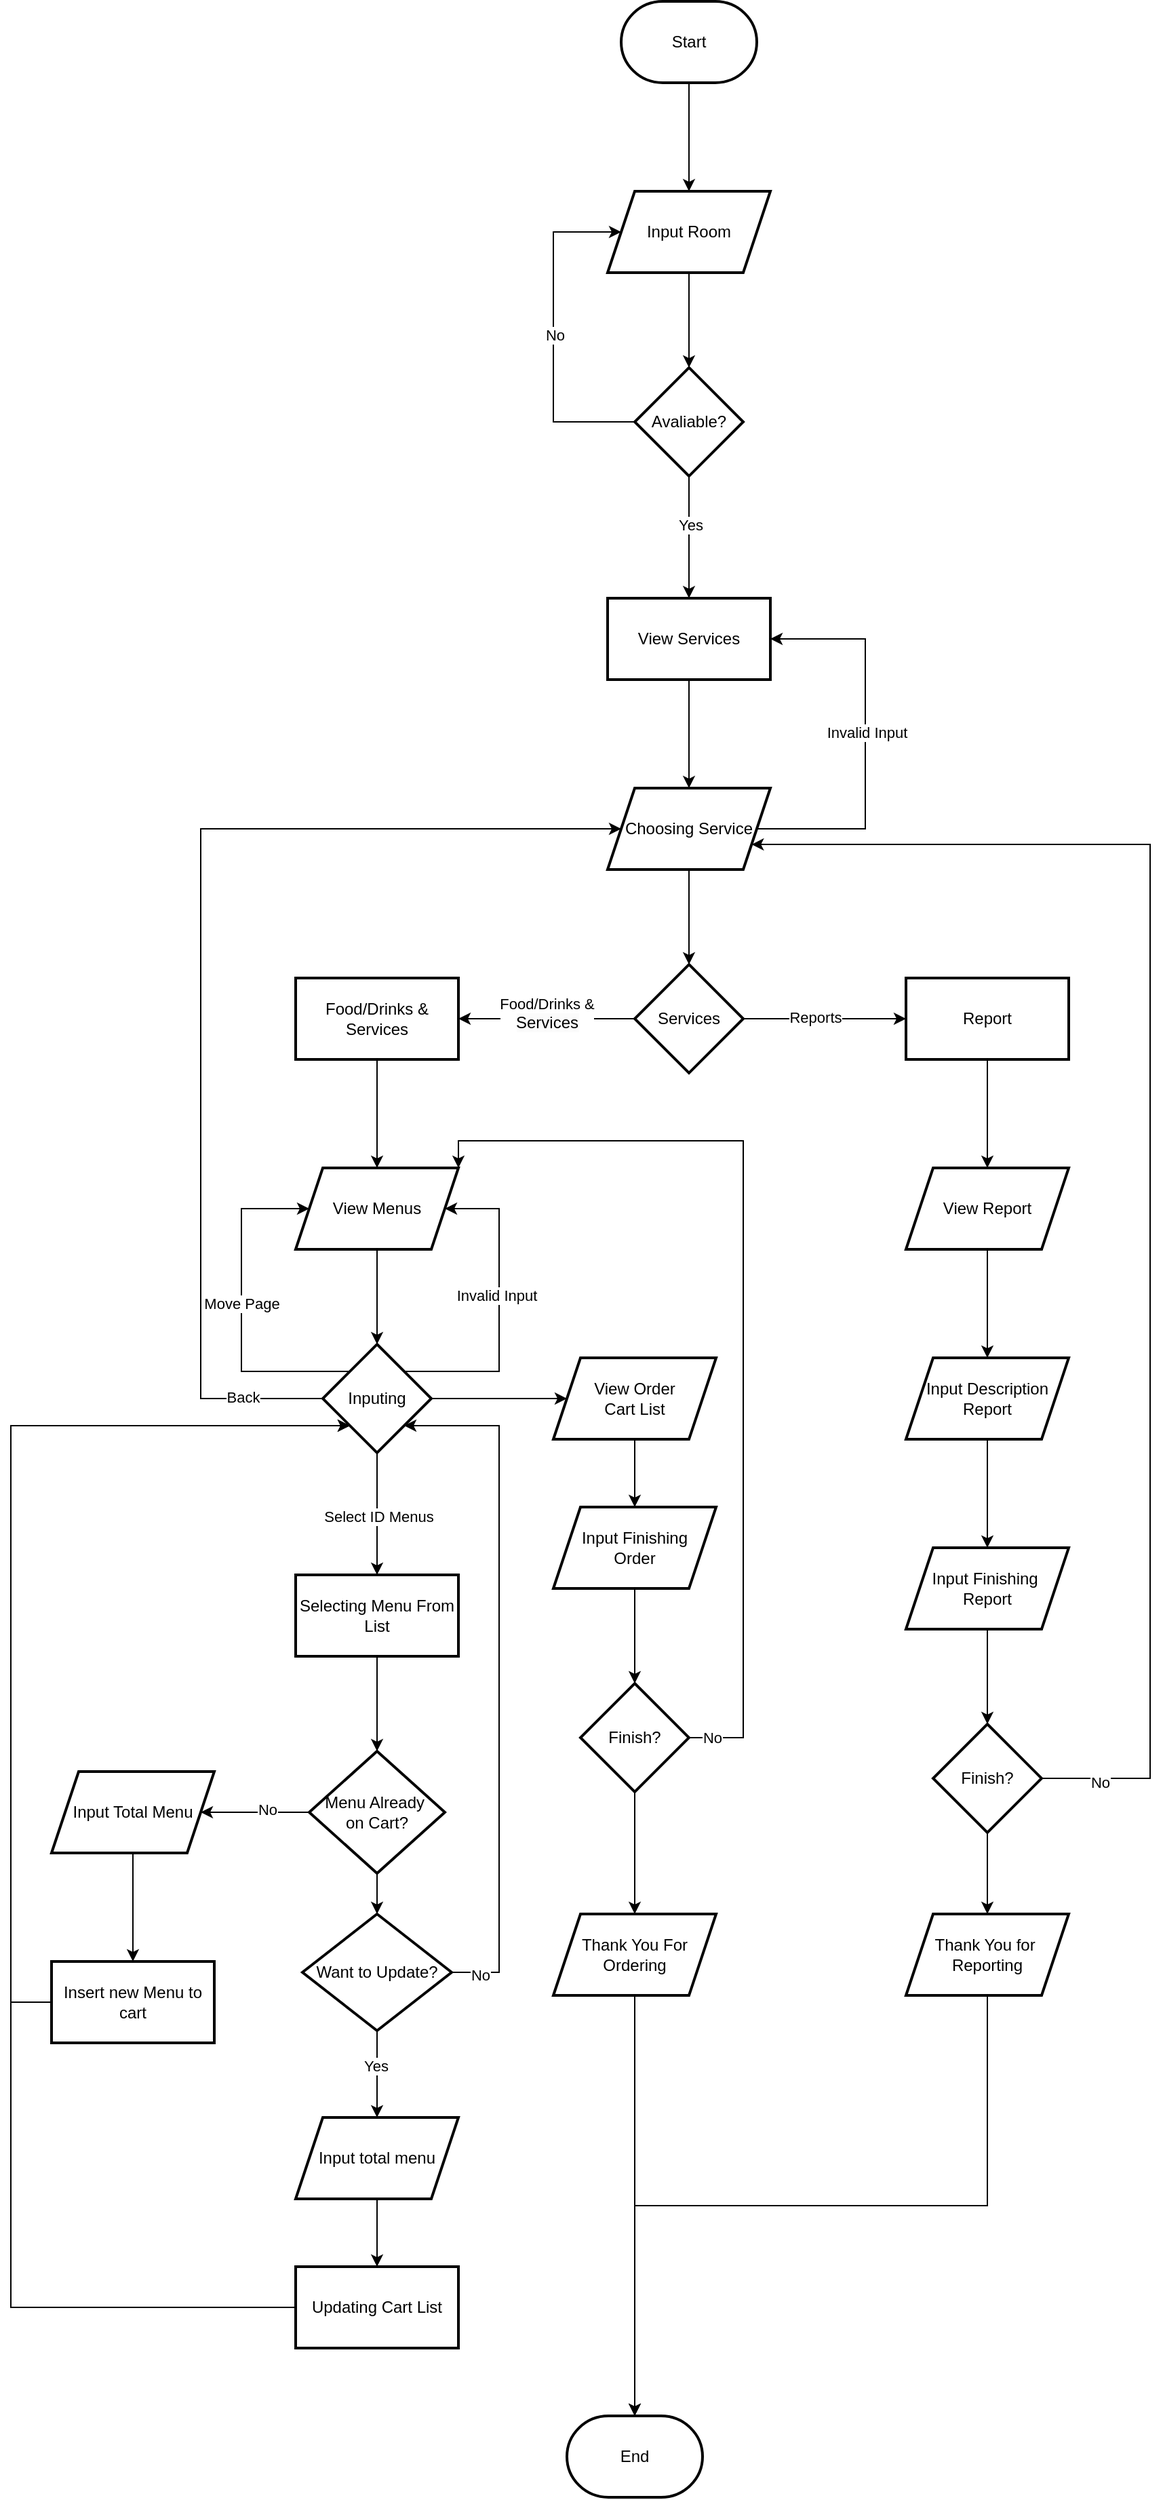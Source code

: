 <mxfile version="22.0.7" type="github">
  <diagram name="Halaman-1" id="vdJ7HHc0wl6ZHaO2FCbe">
    <mxGraphModel dx="4797" dy="2515" grid="1" gridSize="10" guides="1" tooltips="1" connect="1" arrows="1" fold="1" page="1" pageScale="1" pageWidth="827" pageHeight="1169" math="0" shadow="0">
      <root>
        <mxCell id="0" />
        <mxCell id="1" parent="0" />
        <mxCell id="DwY1cL7tWrZXX4sp5qbh-10" value="" style="edgeStyle=orthogonalEdgeStyle;rounded=0;orthogonalLoop=1;jettySize=auto;html=1;" edge="1" parent="1" source="DwY1cL7tWrZXX4sp5qbh-1" target="DwY1cL7tWrZXX4sp5qbh-9">
          <mxGeometry relative="1" as="geometry" />
        </mxCell>
        <mxCell id="DwY1cL7tWrZXX4sp5qbh-1" value="Start" style="strokeWidth=2;html=1;shape=mxgraph.flowchart.terminator;whiteSpace=wrap;" vertex="1" parent="1">
          <mxGeometry x="320" y="120" width="100" height="60" as="geometry" />
        </mxCell>
        <mxCell id="DwY1cL7tWrZXX4sp5qbh-12" value="" style="edgeStyle=orthogonalEdgeStyle;rounded=0;orthogonalLoop=1;jettySize=auto;html=1;" edge="1" parent="1" source="DwY1cL7tWrZXX4sp5qbh-9" target="DwY1cL7tWrZXX4sp5qbh-11">
          <mxGeometry relative="1" as="geometry" />
        </mxCell>
        <mxCell id="DwY1cL7tWrZXX4sp5qbh-9" value="Input Room" style="shape=parallelogram;perimeter=parallelogramPerimeter;whiteSpace=wrap;html=1;fixedSize=1;strokeWidth=2;" vertex="1" parent="1">
          <mxGeometry x="310" y="260" width="120" height="60" as="geometry" />
        </mxCell>
        <mxCell id="DwY1cL7tWrZXX4sp5qbh-14" value="" style="edgeStyle=orthogonalEdgeStyle;rounded=0;orthogonalLoop=1;jettySize=auto;html=1;" edge="1" parent="1" source="DwY1cL7tWrZXX4sp5qbh-11" target="DwY1cL7tWrZXX4sp5qbh-13">
          <mxGeometry relative="1" as="geometry" />
        </mxCell>
        <mxCell id="DwY1cL7tWrZXX4sp5qbh-17" value="Yes" style="edgeLabel;html=1;align=center;verticalAlign=middle;resizable=0;points=[];" vertex="1" connectable="0" parent="DwY1cL7tWrZXX4sp5qbh-14">
          <mxGeometry x="-0.2" y="1" relative="1" as="geometry">
            <mxPoint as="offset" />
          </mxGeometry>
        </mxCell>
        <mxCell id="DwY1cL7tWrZXX4sp5qbh-15" style="edgeStyle=orthogonalEdgeStyle;rounded=0;orthogonalLoop=1;jettySize=auto;html=1;exitX=0;exitY=0.5;exitDx=0;exitDy=0;entryX=0;entryY=0.5;entryDx=0;entryDy=0;" edge="1" parent="1" source="DwY1cL7tWrZXX4sp5qbh-11" target="DwY1cL7tWrZXX4sp5qbh-9">
          <mxGeometry relative="1" as="geometry">
            <Array as="points">
              <mxPoint x="270" y="430" />
              <mxPoint x="270" y="290" />
            </Array>
          </mxGeometry>
        </mxCell>
        <mxCell id="DwY1cL7tWrZXX4sp5qbh-18" value="No" style="edgeLabel;html=1;align=center;verticalAlign=middle;resizable=0;points=[];" vertex="1" connectable="0" parent="DwY1cL7tWrZXX4sp5qbh-15">
          <mxGeometry x="-0.008" y="-1" relative="1" as="geometry">
            <mxPoint as="offset" />
          </mxGeometry>
        </mxCell>
        <mxCell id="DwY1cL7tWrZXX4sp5qbh-11" value="Avaliable?" style="rhombus;whiteSpace=wrap;html=1;strokeWidth=2;" vertex="1" parent="1">
          <mxGeometry x="330" y="390" width="80" height="80" as="geometry" />
        </mxCell>
        <mxCell id="DwY1cL7tWrZXX4sp5qbh-20" value="" style="edgeStyle=orthogonalEdgeStyle;rounded=0;orthogonalLoop=1;jettySize=auto;html=1;" edge="1" parent="1" source="DwY1cL7tWrZXX4sp5qbh-13" target="DwY1cL7tWrZXX4sp5qbh-19">
          <mxGeometry relative="1" as="geometry" />
        </mxCell>
        <mxCell id="DwY1cL7tWrZXX4sp5qbh-13" value="View Services" style="whiteSpace=wrap;html=1;strokeWidth=2;" vertex="1" parent="1">
          <mxGeometry x="310" y="560" width="120" height="60" as="geometry" />
        </mxCell>
        <mxCell id="DwY1cL7tWrZXX4sp5qbh-22" value="" style="edgeStyle=orthogonalEdgeStyle;rounded=0;orthogonalLoop=1;jettySize=auto;html=1;" edge="1" parent="1" source="DwY1cL7tWrZXX4sp5qbh-19" target="DwY1cL7tWrZXX4sp5qbh-21">
          <mxGeometry relative="1" as="geometry" />
        </mxCell>
        <mxCell id="DwY1cL7tWrZXX4sp5qbh-58" style="edgeStyle=orthogonalEdgeStyle;rounded=0;orthogonalLoop=1;jettySize=auto;html=1;exitX=1;exitY=0.5;exitDx=0;exitDy=0;entryX=1;entryY=0.5;entryDx=0;entryDy=0;" edge="1" parent="1" source="DwY1cL7tWrZXX4sp5qbh-19" target="DwY1cL7tWrZXX4sp5qbh-13">
          <mxGeometry relative="1" as="geometry">
            <Array as="points">
              <mxPoint x="500" y="730" />
              <mxPoint x="500" y="590" />
            </Array>
          </mxGeometry>
        </mxCell>
        <mxCell id="DwY1cL7tWrZXX4sp5qbh-59" value="Invalid Input" style="edgeLabel;html=1;align=center;verticalAlign=middle;resizable=0;points=[];" vertex="1" connectable="0" parent="DwY1cL7tWrZXX4sp5qbh-58">
          <mxGeometry x="0.046" y="-1" relative="1" as="geometry">
            <mxPoint as="offset" />
          </mxGeometry>
        </mxCell>
        <mxCell id="DwY1cL7tWrZXX4sp5qbh-19" value="Choosing Service" style="shape=parallelogram;perimeter=parallelogramPerimeter;whiteSpace=wrap;html=1;fixedSize=1;strokeWidth=2;" vertex="1" parent="1">
          <mxGeometry x="310" y="700" width="120" height="60" as="geometry" />
        </mxCell>
        <mxCell id="DwY1cL7tWrZXX4sp5qbh-24" value="" style="edgeStyle=orthogonalEdgeStyle;rounded=0;orthogonalLoop=1;jettySize=auto;html=1;" edge="1" parent="1" source="DwY1cL7tWrZXX4sp5qbh-21" target="DwY1cL7tWrZXX4sp5qbh-23">
          <mxGeometry relative="1" as="geometry" />
        </mxCell>
        <mxCell id="DwY1cL7tWrZXX4sp5qbh-65" value="Food/Drinks &amp;amp;&lt;br style=&quot;border-color: var(--border-color); font-size: 12px; background-color: rgb(251, 251, 251);&quot;&gt;&lt;span style=&quot;font-size: 12px; background-color: rgb(251, 251, 251);&quot;&gt;Services&lt;/span&gt;" style="edgeLabel;html=1;align=center;verticalAlign=middle;resizable=0;points=[];" vertex="1" connectable="0" parent="DwY1cL7tWrZXX4sp5qbh-24">
          <mxGeometry x="0.01" y="-4" relative="1" as="geometry">
            <mxPoint as="offset" />
          </mxGeometry>
        </mxCell>
        <mxCell id="DwY1cL7tWrZXX4sp5qbh-27" value="" style="edgeStyle=orthogonalEdgeStyle;rounded=0;orthogonalLoop=1;jettySize=auto;html=1;" edge="1" parent="1" source="DwY1cL7tWrZXX4sp5qbh-21" target="DwY1cL7tWrZXX4sp5qbh-26">
          <mxGeometry relative="1" as="geometry" />
        </mxCell>
        <mxCell id="DwY1cL7tWrZXX4sp5qbh-66" value="Reports" style="edgeLabel;html=1;align=center;verticalAlign=middle;resizable=0;points=[];" vertex="1" connectable="0" parent="DwY1cL7tWrZXX4sp5qbh-27">
          <mxGeometry x="-0.129" y="1" relative="1" as="geometry">
            <mxPoint as="offset" />
          </mxGeometry>
        </mxCell>
        <mxCell id="DwY1cL7tWrZXX4sp5qbh-21" value="Services" style="rhombus;whiteSpace=wrap;html=1;strokeWidth=2;" vertex="1" parent="1">
          <mxGeometry x="330" y="830" width="80" height="80" as="geometry" />
        </mxCell>
        <mxCell id="DwY1cL7tWrZXX4sp5qbh-33" value="" style="edgeStyle=orthogonalEdgeStyle;rounded=0;orthogonalLoop=1;jettySize=auto;html=1;" edge="1" parent="1" source="DwY1cL7tWrZXX4sp5qbh-23" target="DwY1cL7tWrZXX4sp5qbh-32">
          <mxGeometry relative="1" as="geometry" />
        </mxCell>
        <mxCell id="DwY1cL7tWrZXX4sp5qbh-23" value="Food/Drinks &amp;amp;&lt;br style=&quot;border-color: var(--border-color);&quot;&gt;&lt;span style=&quot;&quot;&gt;Services&lt;/span&gt;" style="whiteSpace=wrap;html=1;strokeWidth=2;" vertex="1" parent="1">
          <mxGeometry x="80" y="840" width="120" height="60" as="geometry" />
        </mxCell>
        <mxCell id="DwY1cL7tWrZXX4sp5qbh-35" value="" style="edgeStyle=orthogonalEdgeStyle;rounded=0;orthogonalLoop=1;jettySize=auto;html=1;" edge="1" parent="1" source="DwY1cL7tWrZXX4sp5qbh-26" target="DwY1cL7tWrZXX4sp5qbh-34">
          <mxGeometry relative="1" as="geometry" />
        </mxCell>
        <mxCell id="DwY1cL7tWrZXX4sp5qbh-26" value="Report" style="whiteSpace=wrap;html=1;strokeWidth=2;" vertex="1" parent="1">
          <mxGeometry x="530" y="840" width="120" height="60" as="geometry" />
        </mxCell>
        <mxCell id="DwY1cL7tWrZXX4sp5qbh-37" value="" style="edgeStyle=orthogonalEdgeStyle;rounded=0;orthogonalLoop=1;jettySize=auto;html=1;" edge="1" parent="1" source="DwY1cL7tWrZXX4sp5qbh-32" target="DwY1cL7tWrZXX4sp5qbh-36">
          <mxGeometry relative="1" as="geometry" />
        </mxCell>
        <mxCell id="DwY1cL7tWrZXX4sp5qbh-32" value="View Menus" style="shape=parallelogram;perimeter=parallelogramPerimeter;whiteSpace=wrap;html=1;fixedSize=1;strokeWidth=2;" vertex="1" parent="1">
          <mxGeometry x="80" y="980" width="120" height="60" as="geometry" />
        </mxCell>
        <mxCell id="DwY1cL7tWrZXX4sp5qbh-118" value="" style="edgeStyle=orthogonalEdgeStyle;rounded=0;orthogonalLoop=1;jettySize=auto;html=1;" edge="1" parent="1" source="DwY1cL7tWrZXX4sp5qbh-34" target="DwY1cL7tWrZXX4sp5qbh-117">
          <mxGeometry relative="1" as="geometry" />
        </mxCell>
        <mxCell id="DwY1cL7tWrZXX4sp5qbh-34" value="View Report" style="shape=parallelogram;perimeter=parallelogramPerimeter;whiteSpace=wrap;html=1;fixedSize=1;strokeWidth=2;" vertex="1" parent="1">
          <mxGeometry x="530" y="980" width="120" height="60" as="geometry" />
        </mxCell>
        <mxCell id="DwY1cL7tWrZXX4sp5qbh-40" style="edgeStyle=orthogonalEdgeStyle;rounded=0;orthogonalLoop=1;jettySize=auto;html=1;exitX=0;exitY=0.5;exitDx=0;exitDy=0;entryX=0;entryY=0.5;entryDx=0;entryDy=0;" edge="1" parent="1" source="DwY1cL7tWrZXX4sp5qbh-36" target="DwY1cL7tWrZXX4sp5qbh-19">
          <mxGeometry relative="1" as="geometry">
            <Array as="points">
              <mxPoint x="10" y="1150" />
              <mxPoint x="10" y="730" />
            </Array>
          </mxGeometry>
        </mxCell>
        <mxCell id="DwY1cL7tWrZXX4sp5qbh-64" value="Back" style="edgeLabel;html=1;align=center;verticalAlign=middle;resizable=0;points=[];" vertex="1" connectable="0" parent="DwY1cL7tWrZXX4sp5qbh-40">
          <mxGeometry x="-0.856" y="-1" relative="1" as="geometry">
            <mxPoint as="offset" />
          </mxGeometry>
        </mxCell>
        <mxCell id="DwY1cL7tWrZXX4sp5qbh-42" style="edgeStyle=orthogonalEdgeStyle;rounded=0;orthogonalLoop=1;jettySize=auto;html=1;exitX=0;exitY=0;exitDx=0;exitDy=0;entryX=0;entryY=0.5;entryDx=0;entryDy=0;" edge="1" parent="1" source="DwY1cL7tWrZXX4sp5qbh-36" target="DwY1cL7tWrZXX4sp5qbh-32">
          <mxGeometry relative="1" as="geometry">
            <Array as="points">
              <mxPoint x="40" y="1130" />
              <mxPoint x="40" y="1010" />
            </Array>
          </mxGeometry>
        </mxCell>
        <mxCell id="DwY1cL7tWrZXX4sp5qbh-63" value="Move Page" style="edgeLabel;html=1;align=center;verticalAlign=middle;resizable=0;points=[];" vertex="1" connectable="0" parent="DwY1cL7tWrZXX4sp5qbh-42">
          <mxGeometry x="-0.681" y="5" relative="1" as="geometry">
            <mxPoint x="-40" y="-55" as="offset" />
          </mxGeometry>
        </mxCell>
        <mxCell id="DwY1cL7tWrZXX4sp5qbh-51" value="" style="edgeStyle=orthogonalEdgeStyle;rounded=0;orthogonalLoop=1;jettySize=auto;html=1;" edge="1" parent="1" source="DwY1cL7tWrZXX4sp5qbh-36" target="DwY1cL7tWrZXX4sp5qbh-50">
          <mxGeometry relative="1" as="geometry" />
        </mxCell>
        <mxCell id="DwY1cL7tWrZXX4sp5qbh-53" value="Select ID Menus" style="edgeLabel;html=1;align=center;verticalAlign=middle;resizable=0;points=[];" vertex="1" connectable="0" parent="DwY1cL7tWrZXX4sp5qbh-51">
          <mxGeometry x="0.044" y="1" relative="1" as="geometry">
            <mxPoint as="offset" />
          </mxGeometry>
        </mxCell>
        <mxCell id="DwY1cL7tWrZXX4sp5qbh-60" style="edgeStyle=orthogonalEdgeStyle;rounded=0;orthogonalLoop=1;jettySize=auto;html=1;exitX=1;exitY=0;exitDx=0;exitDy=0;entryX=1;entryY=0.5;entryDx=0;entryDy=0;" edge="1" parent="1" source="DwY1cL7tWrZXX4sp5qbh-36" target="DwY1cL7tWrZXX4sp5qbh-32">
          <mxGeometry relative="1" as="geometry">
            <Array as="points">
              <mxPoint x="230" y="1130" />
              <mxPoint x="230" y="1010" />
            </Array>
          </mxGeometry>
        </mxCell>
        <mxCell id="DwY1cL7tWrZXX4sp5qbh-62" value="Invalid Input" style="edgeLabel;html=1;align=center;verticalAlign=middle;resizable=0;points=[];" vertex="1" connectable="0" parent="DwY1cL7tWrZXX4sp5qbh-60">
          <mxGeometry x="0.095" y="2" relative="1" as="geometry">
            <mxPoint as="offset" />
          </mxGeometry>
        </mxCell>
        <mxCell id="DwY1cL7tWrZXX4sp5qbh-106" value="" style="edgeStyle=orthogonalEdgeStyle;rounded=0;orthogonalLoop=1;jettySize=auto;html=1;" edge="1" parent="1" source="DwY1cL7tWrZXX4sp5qbh-36" target="DwY1cL7tWrZXX4sp5qbh-105">
          <mxGeometry relative="1" as="geometry" />
        </mxCell>
        <mxCell id="DwY1cL7tWrZXX4sp5qbh-36" value="Inputing" style="rhombus;whiteSpace=wrap;html=1;strokeWidth=2;" vertex="1" parent="1">
          <mxGeometry x="100" y="1110" width="80" height="80" as="geometry" />
        </mxCell>
        <mxCell id="DwY1cL7tWrZXX4sp5qbh-76" value="" style="edgeStyle=orthogonalEdgeStyle;rounded=0;orthogonalLoop=1;jettySize=auto;html=1;" edge="1" parent="1" source="DwY1cL7tWrZXX4sp5qbh-50" target="DwY1cL7tWrZXX4sp5qbh-75">
          <mxGeometry relative="1" as="geometry" />
        </mxCell>
        <mxCell id="DwY1cL7tWrZXX4sp5qbh-50" value="Selecting Menu From List" style="whiteSpace=wrap;html=1;strokeWidth=2;" vertex="1" parent="1">
          <mxGeometry x="80" y="1280" width="120" height="60" as="geometry" />
        </mxCell>
        <mxCell id="DwY1cL7tWrZXX4sp5qbh-78" value="" style="edgeStyle=orthogonalEdgeStyle;rounded=0;orthogonalLoop=1;jettySize=auto;html=1;" edge="1" parent="1" source="DwY1cL7tWrZXX4sp5qbh-75" target="DwY1cL7tWrZXX4sp5qbh-77">
          <mxGeometry relative="1" as="geometry" />
        </mxCell>
        <mxCell id="DwY1cL7tWrZXX4sp5qbh-97" value="No" style="edgeLabel;html=1;align=center;verticalAlign=middle;resizable=0;points=[];" vertex="1" connectable="0" parent="DwY1cL7tWrZXX4sp5qbh-78">
          <mxGeometry x="-0.225" y="-2" relative="1" as="geometry">
            <mxPoint as="offset" />
          </mxGeometry>
        </mxCell>
        <mxCell id="DwY1cL7tWrZXX4sp5qbh-96" value="" style="edgeStyle=orthogonalEdgeStyle;rounded=0;orthogonalLoop=1;jettySize=auto;html=1;" edge="1" parent="1" source="DwY1cL7tWrZXX4sp5qbh-75" target="DwY1cL7tWrZXX4sp5qbh-92">
          <mxGeometry relative="1" as="geometry" />
        </mxCell>
        <mxCell id="DwY1cL7tWrZXX4sp5qbh-75" value="Menu Already&amp;nbsp;&lt;br&gt;on Cart?" style="rhombus;whiteSpace=wrap;html=1;strokeWidth=2;" vertex="1" parent="1">
          <mxGeometry x="90" y="1410" width="100" height="90" as="geometry" />
        </mxCell>
        <mxCell id="DwY1cL7tWrZXX4sp5qbh-80" value="" style="edgeStyle=orthogonalEdgeStyle;rounded=0;orthogonalLoop=1;jettySize=auto;html=1;" edge="1" parent="1" source="DwY1cL7tWrZXX4sp5qbh-77" target="DwY1cL7tWrZXX4sp5qbh-79">
          <mxGeometry relative="1" as="geometry" />
        </mxCell>
        <mxCell id="DwY1cL7tWrZXX4sp5qbh-77" value="Input Total Menu" style="shape=parallelogram;perimeter=parallelogramPerimeter;whiteSpace=wrap;html=1;fixedSize=1;strokeWidth=2;" vertex="1" parent="1">
          <mxGeometry x="-100" y="1425" width="120" height="60" as="geometry" />
        </mxCell>
        <mxCell id="DwY1cL7tWrZXX4sp5qbh-81" style="edgeStyle=orthogonalEdgeStyle;rounded=0;orthogonalLoop=1;jettySize=auto;html=1;exitX=0;exitY=0.5;exitDx=0;exitDy=0;entryX=0;entryY=1;entryDx=0;entryDy=0;" edge="1" parent="1" source="DwY1cL7tWrZXX4sp5qbh-79" target="DwY1cL7tWrZXX4sp5qbh-36">
          <mxGeometry relative="1" as="geometry">
            <Array as="points">
              <mxPoint x="-130" y="1595" />
              <mxPoint x="-130" y="1170" />
            </Array>
          </mxGeometry>
        </mxCell>
        <mxCell id="DwY1cL7tWrZXX4sp5qbh-79" value="Insert new Menu to cart" style="whiteSpace=wrap;html=1;strokeWidth=2;" vertex="1" parent="1">
          <mxGeometry x="-100" y="1565" width="120" height="60" as="geometry" />
        </mxCell>
        <mxCell id="DwY1cL7tWrZXX4sp5qbh-90" value="" style="edgeStyle=orthogonalEdgeStyle;rounded=0;orthogonalLoop=1;jettySize=auto;html=1;" edge="1" parent="1" source="DwY1cL7tWrZXX4sp5qbh-92" target="DwY1cL7tWrZXX4sp5qbh-94">
          <mxGeometry relative="1" as="geometry" />
        </mxCell>
        <mxCell id="DwY1cL7tWrZXX4sp5qbh-91" value="Yes" style="edgeLabel;html=1;align=center;verticalAlign=middle;resizable=0;points=[];" vertex="1" connectable="0" parent="DwY1cL7tWrZXX4sp5qbh-90">
          <mxGeometry x="-0.21" y="-1" relative="1" as="geometry">
            <mxPoint as="offset" />
          </mxGeometry>
        </mxCell>
        <mxCell id="DwY1cL7tWrZXX4sp5qbh-98" style="edgeStyle=orthogonalEdgeStyle;rounded=0;orthogonalLoop=1;jettySize=auto;html=1;exitX=1;exitY=0.5;exitDx=0;exitDy=0;entryX=1;entryY=1;entryDx=0;entryDy=0;" edge="1" parent="1" source="DwY1cL7tWrZXX4sp5qbh-92" target="DwY1cL7tWrZXX4sp5qbh-36">
          <mxGeometry relative="1" as="geometry">
            <Array as="points">
              <mxPoint x="230" y="1573" />
              <mxPoint x="230" y="1170" />
            </Array>
          </mxGeometry>
        </mxCell>
        <mxCell id="DwY1cL7tWrZXX4sp5qbh-99" value="No" style="edgeLabel;html=1;align=center;verticalAlign=middle;resizable=0;points=[];" vertex="1" connectable="0" parent="DwY1cL7tWrZXX4sp5qbh-98">
          <mxGeometry x="-0.919" y="-2" relative="1" as="geometry">
            <mxPoint as="offset" />
          </mxGeometry>
        </mxCell>
        <mxCell id="DwY1cL7tWrZXX4sp5qbh-92" value="Want to Update?" style="rhombus;whiteSpace=wrap;html=1;strokeWidth=2;" vertex="1" parent="1">
          <mxGeometry x="85" y="1530" width="110" height="86" as="geometry" />
        </mxCell>
        <mxCell id="DwY1cL7tWrZXX4sp5qbh-93" value="" style="edgeStyle=orthogonalEdgeStyle;rounded=0;orthogonalLoop=1;jettySize=auto;html=1;" edge="1" parent="1" source="DwY1cL7tWrZXX4sp5qbh-94" target="DwY1cL7tWrZXX4sp5qbh-95">
          <mxGeometry relative="1" as="geometry" />
        </mxCell>
        <mxCell id="DwY1cL7tWrZXX4sp5qbh-94" value="Input total menu" style="shape=parallelogram;perimeter=parallelogramPerimeter;whiteSpace=wrap;html=1;fixedSize=1;strokeWidth=2;" vertex="1" parent="1">
          <mxGeometry x="80" y="1680" width="120" height="60" as="geometry" />
        </mxCell>
        <mxCell id="DwY1cL7tWrZXX4sp5qbh-100" style="edgeStyle=orthogonalEdgeStyle;rounded=0;orthogonalLoop=1;jettySize=auto;html=1;exitX=0;exitY=0.5;exitDx=0;exitDy=0;entryX=0;entryY=1;entryDx=0;entryDy=0;" edge="1" parent="1" source="DwY1cL7tWrZXX4sp5qbh-95" target="DwY1cL7tWrZXX4sp5qbh-36">
          <mxGeometry relative="1" as="geometry">
            <Array as="points">
              <mxPoint x="-130" y="1820" />
              <mxPoint x="-130" y="1170" />
            </Array>
          </mxGeometry>
        </mxCell>
        <mxCell id="DwY1cL7tWrZXX4sp5qbh-95" value="Updating Cart List" style="whiteSpace=wrap;html=1;strokeWidth=2;" vertex="1" parent="1">
          <mxGeometry x="80" y="1790" width="120" height="60" as="geometry" />
        </mxCell>
        <mxCell id="DwY1cL7tWrZXX4sp5qbh-108" value="" style="edgeStyle=orthogonalEdgeStyle;rounded=0;orthogonalLoop=1;jettySize=auto;html=1;" edge="1" parent="1" source="DwY1cL7tWrZXX4sp5qbh-105" target="DwY1cL7tWrZXX4sp5qbh-107">
          <mxGeometry relative="1" as="geometry" />
        </mxCell>
        <mxCell id="DwY1cL7tWrZXX4sp5qbh-105" value="View Order&lt;br&gt;Cart List" style="shape=parallelogram;perimeter=parallelogramPerimeter;whiteSpace=wrap;html=1;fixedSize=1;strokeWidth=2;" vertex="1" parent="1">
          <mxGeometry x="270" y="1120" width="120" height="60" as="geometry" />
        </mxCell>
        <mxCell id="DwY1cL7tWrZXX4sp5qbh-110" value="" style="edgeStyle=orthogonalEdgeStyle;rounded=0;orthogonalLoop=1;jettySize=auto;html=1;" edge="1" parent="1" source="DwY1cL7tWrZXX4sp5qbh-107" target="DwY1cL7tWrZXX4sp5qbh-109">
          <mxGeometry relative="1" as="geometry" />
        </mxCell>
        <mxCell id="DwY1cL7tWrZXX4sp5qbh-107" value="Input Finishing&lt;br&gt;Order" style="shape=parallelogram;perimeter=parallelogramPerimeter;whiteSpace=wrap;html=1;fixedSize=1;strokeWidth=2;" vertex="1" parent="1">
          <mxGeometry x="270" y="1230" width="120" height="60" as="geometry" />
        </mxCell>
        <mxCell id="DwY1cL7tWrZXX4sp5qbh-111" style="edgeStyle=orthogonalEdgeStyle;rounded=0;orthogonalLoop=1;jettySize=auto;html=1;exitX=1;exitY=0.5;exitDx=0;exitDy=0;entryX=1;entryY=0;entryDx=0;entryDy=0;" edge="1" parent="1" source="DwY1cL7tWrZXX4sp5qbh-109" target="DwY1cL7tWrZXX4sp5qbh-32">
          <mxGeometry relative="1" as="geometry">
            <Array as="points">
              <mxPoint x="410" y="1400" />
              <mxPoint x="410" y="960" />
              <mxPoint x="200" y="960" />
            </Array>
          </mxGeometry>
        </mxCell>
        <mxCell id="DwY1cL7tWrZXX4sp5qbh-112" value="No" style="edgeLabel;html=1;align=center;verticalAlign=middle;resizable=0;points=[];" vertex="1" connectable="0" parent="DwY1cL7tWrZXX4sp5qbh-111">
          <mxGeometry x="-0.952" relative="1" as="geometry">
            <mxPoint as="offset" />
          </mxGeometry>
        </mxCell>
        <mxCell id="DwY1cL7tWrZXX4sp5qbh-114" value="" style="edgeStyle=orthogonalEdgeStyle;rounded=0;orthogonalLoop=1;jettySize=auto;html=1;" edge="1" parent="1" source="DwY1cL7tWrZXX4sp5qbh-109" target="DwY1cL7tWrZXX4sp5qbh-113">
          <mxGeometry relative="1" as="geometry" />
        </mxCell>
        <mxCell id="DwY1cL7tWrZXX4sp5qbh-109" value="Finish?" style="rhombus;whiteSpace=wrap;html=1;strokeWidth=2;" vertex="1" parent="1">
          <mxGeometry x="290" y="1360" width="80" height="80" as="geometry" />
        </mxCell>
        <mxCell id="DwY1cL7tWrZXX4sp5qbh-116" style="edgeStyle=orthogonalEdgeStyle;rounded=0;orthogonalLoop=1;jettySize=auto;html=1;exitX=0.5;exitY=1;exitDx=0;exitDy=0;" edge="1" parent="1" source="DwY1cL7tWrZXX4sp5qbh-113" target="DwY1cL7tWrZXX4sp5qbh-115">
          <mxGeometry relative="1" as="geometry" />
        </mxCell>
        <mxCell id="DwY1cL7tWrZXX4sp5qbh-113" value="Thank You For&lt;br&gt;Ordering" style="shape=parallelogram;perimeter=parallelogramPerimeter;whiteSpace=wrap;html=1;fixedSize=1;strokeWidth=2;" vertex="1" parent="1">
          <mxGeometry x="270" y="1530" width="120" height="60" as="geometry" />
        </mxCell>
        <mxCell id="DwY1cL7tWrZXX4sp5qbh-115" value="End" style="strokeWidth=2;html=1;shape=mxgraph.flowchart.terminator;whiteSpace=wrap;" vertex="1" parent="1">
          <mxGeometry x="280" y="1900" width="100" height="60" as="geometry" />
        </mxCell>
        <mxCell id="DwY1cL7tWrZXX4sp5qbh-120" value="" style="edgeStyle=orthogonalEdgeStyle;rounded=0;orthogonalLoop=1;jettySize=auto;html=1;" edge="1" parent="1" source="DwY1cL7tWrZXX4sp5qbh-117" target="DwY1cL7tWrZXX4sp5qbh-119">
          <mxGeometry relative="1" as="geometry" />
        </mxCell>
        <mxCell id="DwY1cL7tWrZXX4sp5qbh-117" value="Input Description Report" style="shape=parallelogram;perimeter=parallelogramPerimeter;whiteSpace=wrap;html=1;fixedSize=1;strokeWidth=2;" vertex="1" parent="1">
          <mxGeometry x="530" y="1120" width="120" height="60" as="geometry" />
        </mxCell>
        <mxCell id="DwY1cL7tWrZXX4sp5qbh-122" value="" style="edgeStyle=orthogonalEdgeStyle;rounded=0;orthogonalLoop=1;jettySize=auto;html=1;" edge="1" parent="1" source="DwY1cL7tWrZXX4sp5qbh-119" target="DwY1cL7tWrZXX4sp5qbh-121">
          <mxGeometry relative="1" as="geometry" />
        </mxCell>
        <mxCell id="DwY1cL7tWrZXX4sp5qbh-119" value="Input Finishing&amp;nbsp;&lt;br&gt;Report" style="shape=parallelogram;perimeter=parallelogramPerimeter;whiteSpace=wrap;html=1;fixedSize=1;strokeWidth=2;" vertex="1" parent="1">
          <mxGeometry x="530" y="1260" width="120" height="60" as="geometry" />
        </mxCell>
        <mxCell id="DwY1cL7tWrZXX4sp5qbh-123" style="edgeStyle=orthogonalEdgeStyle;rounded=0;orthogonalLoop=1;jettySize=auto;html=1;exitX=1;exitY=0.5;exitDx=0;exitDy=0;entryX=1;entryY=0.75;entryDx=0;entryDy=0;" edge="1" parent="1" source="DwY1cL7tWrZXX4sp5qbh-121" target="DwY1cL7tWrZXX4sp5qbh-19">
          <mxGeometry relative="1" as="geometry">
            <Array as="points">
              <mxPoint x="710" y="1430" />
              <mxPoint x="710" y="742" />
            </Array>
          </mxGeometry>
        </mxCell>
        <mxCell id="DwY1cL7tWrZXX4sp5qbh-124" value="No" style="edgeLabel;html=1;align=center;verticalAlign=middle;resizable=0;points=[];" vertex="1" connectable="0" parent="DwY1cL7tWrZXX4sp5qbh-123">
          <mxGeometry x="-0.919" y="-3" relative="1" as="geometry">
            <mxPoint as="offset" />
          </mxGeometry>
        </mxCell>
        <mxCell id="DwY1cL7tWrZXX4sp5qbh-126" value="" style="edgeStyle=orthogonalEdgeStyle;rounded=0;orthogonalLoop=1;jettySize=auto;html=1;" edge="1" parent="1" source="DwY1cL7tWrZXX4sp5qbh-121" target="DwY1cL7tWrZXX4sp5qbh-125">
          <mxGeometry relative="1" as="geometry" />
        </mxCell>
        <mxCell id="DwY1cL7tWrZXX4sp5qbh-121" value="Finish?" style="rhombus;whiteSpace=wrap;html=1;strokeWidth=2;" vertex="1" parent="1">
          <mxGeometry x="550" y="1390" width="80" height="80" as="geometry" />
        </mxCell>
        <mxCell id="DwY1cL7tWrZXX4sp5qbh-125" value="Thank You for&amp;nbsp;&lt;br&gt;Reporting" style="shape=parallelogram;perimeter=parallelogramPerimeter;whiteSpace=wrap;html=1;fixedSize=1;strokeWidth=2;" vertex="1" parent="1">
          <mxGeometry x="530" y="1530" width="120" height="60" as="geometry" />
        </mxCell>
        <mxCell id="DwY1cL7tWrZXX4sp5qbh-127" style="edgeStyle=orthogonalEdgeStyle;rounded=0;orthogonalLoop=1;jettySize=auto;html=1;exitX=0.5;exitY=1;exitDx=0;exitDy=0;entryX=0.5;entryY=0;entryDx=0;entryDy=0;entryPerimeter=0;" edge="1" parent="1" source="DwY1cL7tWrZXX4sp5qbh-125" target="DwY1cL7tWrZXX4sp5qbh-115">
          <mxGeometry relative="1" as="geometry" />
        </mxCell>
      </root>
    </mxGraphModel>
  </diagram>
</mxfile>
